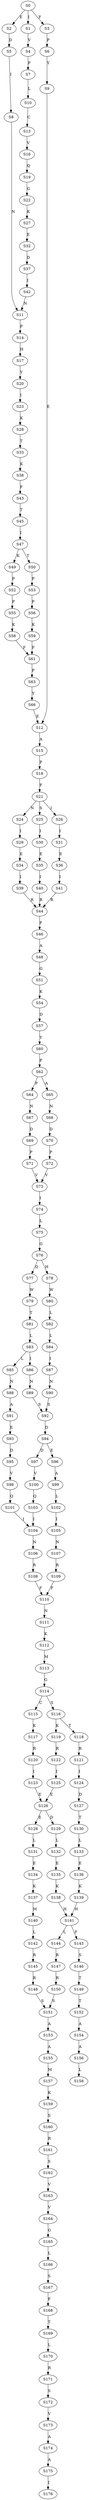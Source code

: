strict digraph  {
	S0 -> S1 [ label = I ];
	S0 -> S2 [ label = E ];
	S0 -> S3 [ label = F ];
	S1 -> S4 [ label = V ];
	S2 -> S5 [ label = D ];
	S3 -> S6 [ label = P ];
	S4 -> S7 [ label = P ];
	S5 -> S8 [ label = I ];
	S6 -> S9 [ label = Y ];
	S7 -> S10 [ label = L ];
	S8 -> S11 [ label = N ];
	S9 -> S12 [ label = E ];
	S10 -> S13 [ label = C ];
	S11 -> S14 [ label = P ];
	S12 -> S15 [ label = A ];
	S13 -> S16 [ label = V ];
	S14 -> S17 [ label = H ];
	S15 -> S18 [ label = P ];
	S16 -> S19 [ label = Q ];
	S17 -> S20 [ label = Y ];
	S18 -> S21 [ label = F ];
	S19 -> S22 [ label = G ];
	S20 -> S23 [ label = I ];
	S21 -> S24 [ label = N ];
	S21 -> S25 [ label = S ];
	S21 -> S26 [ label = I ];
	S22 -> S27 [ label = K ];
	S23 -> S28 [ label = K ];
	S24 -> S29 [ label = I ];
	S25 -> S30 [ label = I ];
	S26 -> S31 [ label = I ];
	S27 -> S32 [ label = E ];
	S28 -> S33 [ label = T ];
	S29 -> S34 [ label = E ];
	S30 -> S35 [ label = E ];
	S31 -> S36 [ label = E ];
	S32 -> S37 [ label = D ];
	S33 -> S38 [ label = K ];
	S34 -> S39 [ label = I ];
	S35 -> S40 [ label = I ];
	S36 -> S41 [ label = I ];
	S37 -> S42 [ label = I ];
	S38 -> S43 [ label = F ];
	S39 -> S44 [ label = R ];
	S40 -> S44 [ label = R ];
	S41 -> S44 [ label = R ];
	S42 -> S11 [ label = N ];
	S43 -> S45 [ label = T ];
	S44 -> S46 [ label = F ];
	S45 -> S47 [ label = I ];
	S46 -> S48 [ label = A ];
	S47 -> S49 [ label = K ];
	S47 -> S50 [ label = T ];
	S48 -> S51 [ label = G ];
	S49 -> S52 [ label = P ];
	S50 -> S53 [ label = P ];
	S51 -> S54 [ label = K ];
	S52 -> S55 [ label = P ];
	S53 -> S56 [ label = P ];
	S54 -> S57 [ label = D ];
	S55 -> S58 [ label = K ];
	S56 -> S59 [ label = K ];
	S57 -> S60 [ label = Y ];
	S58 -> S61 [ label = F ];
	S59 -> S61 [ label = F ];
	S60 -> S62 [ label = P ];
	S61 -> S63 [ label = P ];
	S62 -> S64 [ label = P ];
	S62 -> S65 [ label = A ];
	S63 -> S66 [ label = Y ];
	S64 -> S67 [ label = N ];
	S65 -> S68 [ label = N ];
	S66 -> S12 [ label = E ];
	S67 -> S69 [ label = D ];
	S68 -> S70 [ label = D ];
	S69 -> S71 [ label = P ];
	S70 -> S72 [ label = P ];
	S71 -> S73 [ label = V ];
	S72 -> S73 [ label = V ];
	S73 -> S74 [ label = I ];
	S74 -> S75 [ label = L ];
	S75 -> S76 [ label = G ];
	S76 -> S77 [ label = Q ];
	S76 -> S78 [ label = H ];
	S77 -> S79 [ label = W ];
	S78 -> S80 [ label = W ];
	S79 -> S81 [ label = T ];
	S80 -> S82 [ label = L ];
	S81 -> S83 [ label = L ];
	S82 -> S84 [ label = L ];
	S83 -> S85 [ label = L ];
	S83 -> S86 [ label = I ];
	S84 -> S87 [ label = I ];
	S85 -> S88 [ label = N ];
	S86 -> S89 [ label = N ];
	S87 -> S90 [ label = N ];
	S88 -> S91 [ label = A ];
	S89 -> S92 [ label = S ];
	S90 -> S92 [ label = S ];
	S91 -> S93 [ label = E ];
	S92 -> S94 [ label = D ];
	S93 -> S95 [ label = D ];
	S94 -> S96 [ label = E ];
	S94 -> S97 [ label = D ];
	S95 -> S98 [ label = V ];
	S96 -> S99 [ label = A ];
	S97 -> S100 [ label = V ];
	S98 -> S101 [ label = Q ];
	S99 -> S102 [ label = L ];
	S100 -> S103 [ label = Q ];
	S101 -> S104 [ label = I ];
	S102 -> S105 [ label = I ];
	S103 -> S104 [ label = I ];
	S104 -> S106 [ label = N ];
	S105 -> S107 [ label = N ];
	S106 -> S108 [ label = R ];
	S107 -> S109 [ label = R ];
	S108 -> S110 [ label = F ];
	S109 -> S110 [ label = F ];
	S110 -> S111 [ label = N ];
	S111 -> S112 [ label = K ];
	S112 -> S113 [ label = M ];
	S113 -> S114 [ label = G ];
	S114 -> S115 [ label = C ];
	S114 -> S116 [ label = S ];
	S115 -> S117 [ label = K ];
	S116 -> S118 [ label = T ];
	S116 -> S119 [ label = K ];
	S117 -> S120 [ label = R ];
	S118 -> S121 [ label = R ];
	S119 -> S122 [ label = R ];
	S120 -> S123 [ label = I ];
	S121 -> S124 [ label = I ];
	S122 -> S125 [ label = I ];
	S123 -> S126 [ label = E ];
	S124 -> S127 [ label = D ];
	S125 -> S126 [ label = E ];
	S126 -> S128 [ label = E ];
	S126 -> S129 [ label = D ];
	S127 -> S130 [ label = T ];
	S128 -> S131 [ label = L ];
	S129 -> S132 [ label = L ];
	S130 -> S133 [ label = L ];
	S131 -> S134 [ label = E ];
	S132 -> S135 [ label = E ];
	S133 -> S136 [ label = E ];
	S134 -> S137 [ label = K ];
	S135 -> S138 [ label = K ];
	S136 -> S139 [ label = K ];
	S137 -> S140 [ label = M ];
	S138 -> S141 [ label = H ];
	S139 -> S141 [ label = H ];
	S140 -> S142 [ label = L ];
	S141 -> S143 [ label = F ];
	S141 -> S144 [ label = L ];
	S142 -> S145 [ label = R ];
	S143 -> S146 [ label = S ];
	S144 -> S147 [ label = R ];
	S145 -> S148 [ label = R ];
	S146 -> S149 [ label = T ];
	S147 -> S150 [ label = R ];
	S148 -> S151 [ label = S ];
	S149 -> S152 [ label = T ];
	S150 -> S151 [ label = S ];
	S151 -> S153 [ label = A ];
	S152 -> S154 [ label = A ];
	S153 -> S155 [ label = A ];
	S154 -> S156 [ label = A ];
	S155 -> S157 [ label = M ];
	S156 -> S158 [ label = L ];
	S157 -> S159 [ label = K ];
	S159 -> S160 [ label = S ];
	S160 -> S161 [ label = R ];
	S161 -> S162 [ label = S ];
	S162 -> S163 [ label = V ];
	S163 -> S164 [ label = V ];
	S164 -> S165 [ label = G ];
	S165 -> S166 [ label = L ];
	S166 -> S167 [ label = S ];
	S167 -> S168 [ label = F ];
	S168 -> S169 [ label = T ];
	S169 -> S170 [ label = L ];
	S170 -> S171 [ label = R ];
	S171 -> S172 [ label = S ];
	S172 -> S173 [ label = V ];
	S173 -> S174 [ label = A ];
	S174 -> S175 [ label = A ];
	S175 -> S176 [ label = I ];
}
